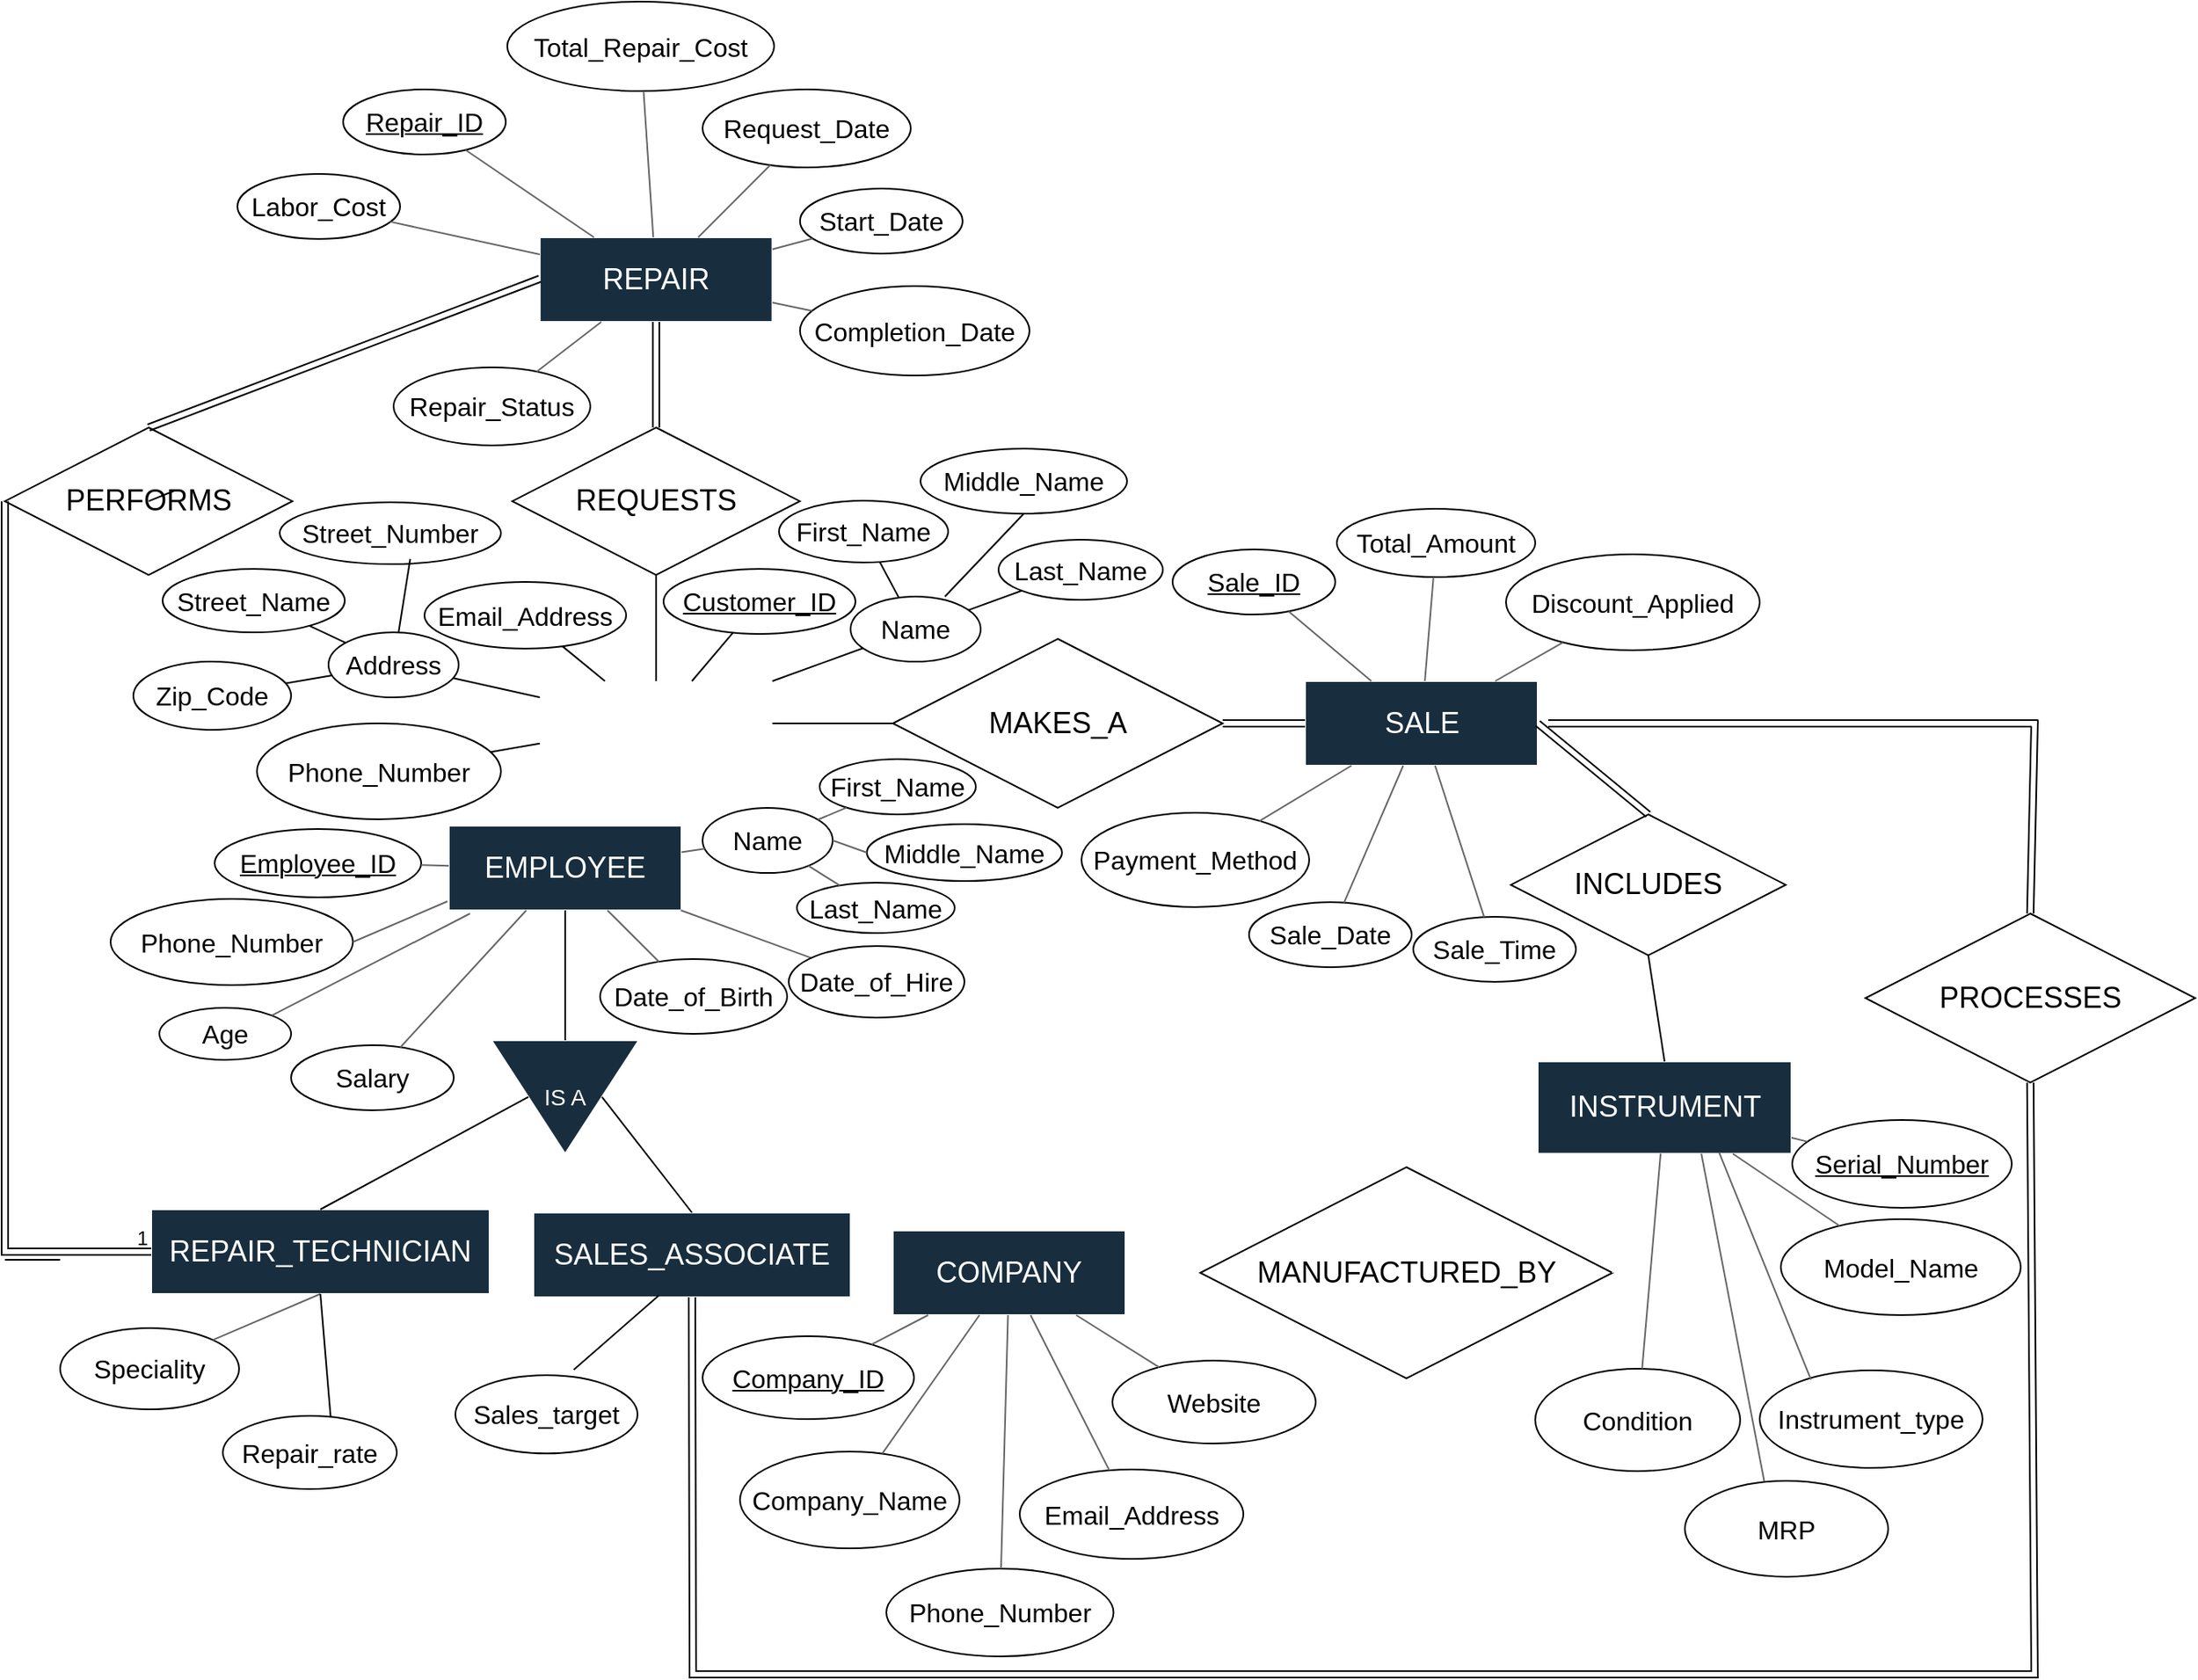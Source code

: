 <mxfile version="28.0.7">
  <diagram name="Page-1" id="PFwjI5xz76DF85EKXyYI">
    <mxGraphModel dx="2037" dy="1121" grid="0" gridSize="13" guides="0" tooltips="1" connect="1" arrows="1" fold="1" page="1" pageScale="1" pageWidth="4681" pageHeight="3300" background="light-dark(#FFFFFF, #ffffff)" math="0" shadow="0">
      <root>
        <mxCell id="0" />
        <mxCell id="1" parent="0" />
        <mxCell id="Izek-PB7fgDzVprNoVY3-16" value="&lt;h2&gt;&lt;span style=&quot;font-weight: normal;&quot;&gt;CUSTOMER&lt;/span&gt;&lt;/h2&gt;" style="whiteSpace=wrap;html=1;align=center;strokeColor=#FFFFFF;fontColor=#FFFFFF;fillColor=light-dark(#FFFFFF,#FFFFFF);gradientColor=none;" parent="1" vertex="1">
          <mxGeometry x="692.9" y="533" width="143" height="52" as="geometry" />
        </mxCell>
        <mxCell id="Izek-PB7fgDzVprNoVY3-15" value="&lt;h2&gt;&lt;span style=&quot;font-weight: normal;&quot;&gt;SALE&lt;/span&gt;&lt;/h2&gt;" style="whiteSpace=wrap;html=1;align=center;strokeColor=#FFFFFF;fontColor=#FFFFFF;fillColor=light-dark(#182E3E,#FFFFFF);" parent="1" vertex="1">
          <mxGeometry x="1163.5" y="533" width="143" height="52" as="geometry" />
        </mxCell>
        <mxCell id="Izek-PB7fgDzVprNoVY3-17" value="&lt;h2&gt;&lt;font face=&quot;Helvetica&quot; style=&quot;font-weight: normal;&quot;&gt;REPAIR&lt;/font&gt;&lt;/h2&gt;" style="whiteSpace=wrap;html=1;align=center;strokeColor=#FFFFFF;fontColor=#FFFFFF;fillColor=light-dark(#182E3E,#FFFFFF);" parent="1" vertex="1">
          <mxGeometry x="692.9" y="260" width="143" height="52" as="geometry" />
        </mxCell>
        <mxCell id="Izek-PB7fgDzVprNoVY3-22" value="&lt;h2&gt;&lt;span style=&quot;font-weight: normal;&quot;&gt;&lt;font style=&quot;color: light-dark(rgb(0, 0, 0), rgb(0, 0, 0));&quot;&gt;REQUESTS&lt;/font&gt;&lt;/span&gt;&lt;/h2&gt;" style="shape=rhombus;perimeter=rhombusPerimeter;whiteSpace=wrap;html=1;align=center;fillColor=none;strokeColor=light-dark(#000000,#000000);fontColor=light-dark(default, #1b1d1e);" parent="1" vertex="1">
          <mxGeometry x="676" y="377" width="176.8" height="90.67" as="geometry" />
        </mxCell>
        <mxCell id="Izek-PB7fgDzVprNoVY3-24" value="" style="endArrow=none;html=1;rounded=0;strokeColor=light-dark(#000000,#000000);exitX=0.5;exitY=1;exitDx=0;exitDy=0;entryX=0.5;entryY=0;entryDx=0;entryDy=0;" parent="1" source="Izek-PB7fgDzVprNoVY3-22" target="Izek-PB7fgDzVprNoVY3-16" edge="1">
          <mxGeometry relative="1" as="geometry">
            <mxPoint x="754" y="481" as="sourcePoint" />
            <mxPoint x="914" y="481" as="targetPoint" />
          </mxGeometry>
        </mxCell>
        <mxCell id="Izek-PB7fgDzVprNoVY3-25" value="1" style="resizable=0;html=1;whiteSpace=wrap;align=right;verticalAlign=bottom;strokeColor=#FFFFFF;fontFamily=Helvetica;fontSize=12;fontColor=#FFFFFF;fillColor=#182E3E;" parent="Izek-PB7fgDzVprNoVY3-24" connectable="0" vertex="1">
          <mxGeometry x="1" relative="1" as="geometry">
            <mxPoint x="-6" y="-13" as="offset" />
          </mxGeometry>
        </mxCell>
        <mxCell id="Izek-PB7fgDzVprNoVY3-31" value="" style="shape=link;html=1;rounded=0;strokeColor=light-dark(#000000,#000000);exitX=0.5;exitY=0;exitDx=0;exitDy=0;" parent="1" source="Izek-PB7fgDzVprNoVY3-22" target="Izek-PB7fgDzVprNoVY3-17" edge="1">
          <mxGeometry relative="1" as="geometry">
            <mxPoint x="620" y="351" as="sourcePoint" />
            <mxPoint x="780" y="351" as="targetPoint" />
          </mxGeometry>
        </mxCell>
        <mxCell id="Izek-PB7fgDzVprNoVY3-32" value="N" style="resizable=0;html=1;whiteSpace=wrap;align=right;verticalAlign=bottom;strokeColor=#FFFFFF;fontFamily=Helvetica;fontSize=12;fontColor=#FFFFFF;fillColor=#182E3E;" parent="Izek-PB7fgDzVprNoVY3-31" connectable="0" vertex="1">
          <mxGeometry x="1" relative="1" as="geometry">
            <mxPoint x="-6" y="26" as="offset" />
          </mxGeometry>
        </mxCell>
        <mxCell id="Izek-PB7fgDzVprNoVY3-34" value="" style="edgeLabel;html=1;align=center;verticalAlign=middle;resizable=0;points=[];strokeColor=#FFFFFF;fontFamily=Helvetica;fontSize=12;fontColor=#FFFFFF;fillColor=#182E3E;" parent="Izek-PB7fgDzVprNoVY3-31" vertex="1" connectable="0">
          <mxGeometry x="0.05" y="-6" relative="1" as="geometry">
            <mxPoint as="offset" />
          </mxGeometry>
        </mxCell>
        <mxCell id="Izek-PB7fgDzVprNoVY3-35" value="&lt;h2&gt;&lt;span style=&quot;font-weight: 400;&quot;&gt;&lt;font style=&quot;color: light-dark(rgb(0, 0, 0), rgb(0, 0, 0));&quot;&gt;MAKES_A&lt;/font&gt;&lt;/span&gt;&lt;/h2&gt;" style="shape=rhombus;perimeter=rhombusPerimeter;whiteSpace=wrap;html=1;align=center;fillColor=none;strokeColor=light-dark(#000000,#000000);fontColor=light-dark(default, #1b1d1e);" parent="1" vertex="1">
          <mxGeometry x="910" y="507" width="202.8" height="104" as="geometry" />
        </mxCell>
        <mxCell id="Izek-PB7fgDzVprNoVY3-36" value="" style="endArrow=none;html=1;rounded=0;strokeColor=light-dark(#000000, #1b1d1e);entryX=1;entryY=0.5;entryDx=0;entryDy=0;exitX=0;exitY=0.5;exitDx=0;exitDy=0;" parent="1" source="Izek-PB7fgDzVprNoVY3-35" target="Izek-PB7fgDzVprNoVY3-16" edge="1">
          <mxGeometry relative="1" as="geometry">
            <mxPoint x="689" y="598" as="sourcePoint" />
            <mxPoint x="849" y="598" as="targetPoint" />
          </mxGeometry>
        </mxCell>
        <mxCell id="Izek-PB7fgDzVprNoVY3-37" value="1" style="resizable=0;html=1;whiteSpace=wrap;align=right;verticalAlign=bottom;strokeColor=#FFFFFF;fontFamily=Helvetica;fontSize=12;fontColor=#FFFFFF;fillColor=#182E3E;" parent="Izek-PB7fgDzVprNoVY3-36" connectable="0" vertex="1">
          <mxGeometry x="1" relative="1" as="geometry">
            <mxPoint x="13" as="offset" />
          </mxGeometry>
        </mxCell>
        <mxCell id="Izek-PB7fgDzVprNoVY3-38" value="" style="shape=link;html=1;rounded=0;strokeColor=light-dark(#000000, #1b1d1e);width=4;exitX=1;exitY=0.5;exitDx=0;exitDy=0;entryX=0;entryY=0.5;entryDx=0;entryDy=0;" parent="1" source="Izek-PB7fgDzVprNoVY3-35" target="Izek-PB7fgDzVprNoVY3-15" edge="1">
          <mxGeometry relative="1" as="geometry">
            <mxPoint x="984" y="558.5" as="sourcePoint" />
            <mxPoint x="1144" y="558.5" as="targetPoint" />
          </mxGeometry>
        </mxCell>
        <mxCell id="Izek-PB7fgDzVprNoVY3-39" value="N" style="resizable=0;html=1;whiteSpace=wrap;align=right;verticalAlign=bottom;strokeColor=#FFFFFF;fontFamily=Helvetica;fontSize=12;fontColor=#FFFFFF;fillColor=#182E3E;" parent="Izek-PB7fgDzVprNoVY3-38" connectable="0" vertex="1">
          <mxGeometry x="1" relative="1" as="geometry">
            <mxPoint x="-6" as="offset" />
          </mxGeometry>
        </mxCell>
        <mxCell id="Izek-PB7fgDzVprNoVY3-60" value="" style="edgeLabel;html=1;align=center;verticalAlign=middle;resizable=0;points=[];strokeColor=#FFFFFF;fontFamily=Helvetica;fontSize=12;fontColor=#FFFFFF;fillColor=#182E3E;" parent="Izek-PB7fgDzVprNoVY3-38" vertex="1" connectable="0">
          <mxGeometry x="-0.077" y="-3" relative="1" as="geometry">
            <mxPoint as="offset" />
          </mxGeometry>
        </mxCell>
        <mxCell id="Izek-PB7fgDzVprNoVY3-41" value="&lt;h2&gt;&lt;span style=&quot;font-weight: 400;&quot;&gt;INSTRUMENT&lt;/span&gt;&lt;/h2&gt;" style="whiteSpace=wrap;html=1;align=center;strokeColor=#FFFFFF;fontColor=#FFFFFF;fillColor=light-dark(#182E3E, #ffffff);" parent="1" vertex="1">
          <mxGeometry x="1306.5" y="767" width="156" height="56.73" as="geometry" />
        </mxCell>
        <mxCell id="Izek-PB7fgDzVprNoVY3-42" value="&lt;h2&gt;&lt;span style=&quot;font-weight: 400;&quot;&gt;&lt;font style=&quot;color: light-dark(rgb(0, 0, 0), rgb(0, 0, 0));&quot;&gt;INCLUDES&lt;/font&gt;&lt;/span&gt;&lt;/h2&gt;" style="shape=rhombus;perimeter=rhombusPerimeter;whiteSpace=wrap;html=1;align=center;fillColor=none;strokeColor=light-dark(#000000,#000000);fontColor=light-dark(default, #1b1d1e);" parent="1" vertex="1">
          <mxGeometry x="1290" y="615" width="169" height="86.67" as="geometry" />
        </mxCell>
        <mxCell id="Izek-PB7fgDzVprNoVY3-50" value="" style="shape=link;html=1;rounded=0;strokeColor=light-dark(#000000,#000000);entryX=0.5;entryY=0;entryDx=0;entryDy=0;exitX=1;exitY=0.5;exitDx=0;exitDy=0;" parent="1" source="Izek-PB7fgDzVprNoVY3-15" target="Izek-PB7fgDzVprNoVY3-42" edge="1">
          <mxGeometry relative="1" as="geometry">
            <mxPoint x="1326" y="559" as="sourcePoint" />
            <mxPoint x="1397.5" y="622" as="targetPoint" />
          </mxGeometry>
        </mxCell>
        <mxCell id="Izek-PB7fgDzVprNoVY3-51" value="1" style="resizable=0;html=1;whiteSpace=wrap;align=right;verticalAlign=bottom;strokeColor=#FFFFFF;fontFamily=Helvetica;fontSize=12;fontColor=#FFFFFF;fillColor=#182E3E;" parent="Izek-PB7fgDzVprNoVY3-50" connectable="0" vertex="1">
          <mxGeometry x="1" relative="1" as="geometry">
            <mxPoint x="-61" y="-72" as="offset" />
          </mxGeometry>
        </mxCell>
        <mxCell id="Izek-PB7fgDzVprNoVY3-53" value="" style="endArrow=none;html=1;rounded=0;strokeColor=light-dark(#000000, #1b1d1e);entryX=0.5;entryY=0;entryDx=0;entryDy=0;exitX=0.5;exitY=1;exitDx=0;exitDy=0;" parent="1" source="Izek-PB7fgDzVprNoVY3-42" target="Izek-PB7fgDzVprNoVY3-41" edge="1">
          <mxGeometry relative="1" as="geometry">
            <mxPoint x="1385" y="715" as="sourcePoint" />
            <mxPoint x="1395" y="728" as="targetPoint" />
          </mxGeometry>
        </mxCell>
        <mxCell id="Izek-PB7fgDzVprNoVY3-54" value="N" style="resizable=0;html=1;whiteSpace=wrap;align=right;verticalAlign=bottom;strokeColor=#FFFFFF;fontFamily=Helvetica;fontSize=12;fontColor=#FFFFFF;fillColor=#182E3E;" parent="Izek-PB7fgDzVprNoVY3-53" connectable="0" vertex="1">
          <mxGeometry x="1" relative="1" as="geometry" />
        </mxCell>
        <mxCell id="Izek-PB7fgDzVprNoVY3-57" value="&lt;h2&gt;&lt;span style=&quot;font-weight: 400;&quot;&gt;COMPANY&lt;/span&gt;&lt;/h2&gt;" style="whiteSpace=wrap;html=1;align=center;strokeColor=#FFFFFF;fontColor=#FFFFFF;fillColor=light-dark(#182E3E,#FFFFFF);" parent="1" vertex="1">
          <mxGeometry x="910" y="871" width="143" height="52" as="geometry" />
        </mxCell>
        <mxCell id="Izek-PB7fgDzVprNoVY3-58" value="&lt;h2&gt;&lt;span style=&quot;font-weight: 400;&quot;&gt;&lt;font style=&quot;color: light-dark(rgb(0, 0, 0), rgb(0, 0, 0));&quot;&gt;MANUFACTURED_BY&lt;/font&gt;&lt;/span&gt;&lt;/h2&gt;" style="shape=rhombus;perimeter=rhombusPerimeter;whiteSpace=wrap;html=1;align=center;fillColor=none;strokeColor=light-dark(#000000,#000000);fontColor=light-dark(default, #1b1d1e);" parent="1" vertex="1">
          <mxGeometry x="1099" y="832" width="253.5" height="130" as="geometry" />
        </mxCell>
        <mxCell id="Izek-PB7fgDzVprNoVY3-61" value="" style="shape=link;html=1;rounded=0;strokeColor=light-dark(#FFFFFF, #1b1d1e);width=0;exitX=1;exitY=0.5;exitDx=0;exitDy=0;entryX=0.5;entryY=1;entryDx=0;entryDy=0;" parent="1" source="Izek-PB7fgDzVprNoVY3-58" target="Izek-PB7fgDzVprNoVY3-41" edge="1">
          <mxGeometry relative="1" as="geometry">
            <mxPoint x="1326" y="870" as="sourcePoint" />
            <mxPoint x="1404" y="870" as="targetPoint" />
          </mxGeometry>
        </mxCell>
        <mxCell id="Izek-PB7fgDzVprNoVY3-62" value="N" style="resizable=0;html=1;whiteSpace=wrap;align=right;verticalAlign=bottom;strokeColor=#FFFFFF;fontFamily=Helvetica;fontSize=12;fontColor=#FFFFFF;fillColor=#182E3E;" parent="Izek-PB7fgDzVprNoVY3-61" connectable="0" vertex="1">
          <mxGeometry x="1" relative="1" as="geometry">
            <mxPoint x="-20" y="21" as="offset" />
          </mxGeometry>
        </mxCell>
        <mxCell id="Izek-PB7fgDzVprNoVY3-63" value="" style="edgeLabel;html=1;align=center;verticalAlign=middle;resizable=0;points=[];strokeColor=#FFFFFF;fontFamily=Helvetica;fontSize=12;fontColor=#FFFFFF;fillColor=#182E3E;" parent="Izek-PB7fgDzVprNoVY3-61" vertex="1" connectable="0">
          <mxGeometry x="-0.077" y="-3" relative="1" as="geometry">
            <mxPoint as="offset" />
          </mxGeometry>
        </mxCell>
        <mxCell id="Izek-PB7fgDzVprNoVY3-66" value="" style="shape=link;html=1;rounded=0;strokeColor=light-dark(#FFFFFF, #1b1d1e);entryX=0;entryY=0.5;entryDx=0;entryDy=0;exitX=1;exitY=0.5;exitDx=0;exitDy=0;" parent="1" source="Izek-PB7fgDzVprNoVY3-57" target="Izek-PB7fgDzVprNoVY3-58" edge="1">
          <mxGeometry relative="1" as="geometry">
            <mxPoint x="958" y="865.25" as="sourcePoint" />
            <mxPoint x="1043" y="928.75" as="targetPoint" />
          </mxGeometry>
        </mxCell>
        <mxCell id="Izek-PB7fgDzVprNoVY3-67" value="1" style="resizable=0;html=1;whiteSpace=wrap;align=right;verticalAlign=bottom;strokeColor=#FFFFFF;fontFamily=Helvetica;fontSize=12;fontColor=#FFFFFF;fillColor=#182E3E;" parent="Izek-PB7fgDzVprNoVY3-66" connectable="0" vertex="1">
          <mxGeometry x="1" relative="1" as="geometry">
            <mxPoint x="-14" as="offset" />
          </mxGeometry>
        </mxCell>
        <mxCell id="Izek-PB7fgDzVprNoVY3-68" value="&lt;h2&gt;&lt;span style=&quot;font-weight: 400;&quot;&gt;EMPLOYEE&lt;/span&gt;&lt;/h2&gt;" style="whiteSpace=wrap;html=1;align=center;strokeColor=#FFFFFF;fontColor=#FFFFFF;fillColor=light-dark(#182E3E,#FFFFFF);" parent="1" vertex="1">
          <mxGeometry x="637" y="622" width="143" height="52" as="geometry" />
        </mxCell>
        <mxCell id="Izek-PB7fgDzVprNoVY3-76" value="" style="shape=link;html=1;rounded=0;strokeColor=light-dark(#000000, #1b1d1e);exitX=0.5;exitY=0;exitDx=0;exitDy=0;" parent="1" source="Izek-PB7fgDzVprNoVY3-70" edge="1">
          <mxGeometry relative="1" as="geometry">
            <mxPoint x="532.9" y="285.5" as="sourcePoint" />
            <mxPoint x="692.9" y="285.5" as="targetPoint" />
          </mxGeometry>
        </mxCell>
        <mxCell id="Izek-PB7fgDzVprNoVY3-77" value="N" style="resizable=0;html=1;whiteSpace=wrap;align=right;verticalAlign=bottom;strokeColor=#FFFFFF;fontFamily=Helvetica;fontSize=12;fontColor=#FFFFFF;fillColor=#182E3E;" parent="Izek-PB7fgDzVprNoVY3-76" connectable="0" vertex="1">
          <mxGeometry x="1" relative="1" as="geometry">
            <mxPoint x="-4" y="1" as="offset" />
          </mxGeometry>
        </mxCell>
        <mxCell id="Izek-PB7fgDzVprNoVY3-78" value="&lt;h3&gt;&lt;span style=&quot;font-weight: normal;&quot;&gt;IS A&lt;/span&gt;&lt;/h3&gt;" style="triangle;whiteSpace=wrap;html=1;strokeColor=#FFFFFF;align=center;verticalAlign=middle;fontFamily=Helvetica;fontSize=12;fontColor=#FFFFFF;fillColor=light-dark(#182E3E,#FFFFFF);direction=south;" parent="1" vertex="1">
          <mxGeometry x="663.23" y="754" width="90.54" height="69.73" as="geometry" />
        </mxCell>
        <mxCell id="Izek-PB7fgDzVprNoVY3-79" value="&lt;h2&gt;&lt;span style=&quot;font-weight: 400;&quot;&gt;REPAIR_TECHNICIAN&lt;/span&gt;&lt;/h2&gt;" style="whiteSpace=wrap;html=1;align=center;strokeColor=#FFFFFF;fontColor=#FFFFFF;fillColor=light-dark(#182E3E,#FFFFFF);" parent="1" vertex="1">
          <mxGeometry x="454" y="858" width="208" height="52" as="geometry" />
        </mxCell>
        <mxCell id="Izek-PB7fgDzVprNoVY3-80" value="&lt;h2&gt;&lt;span style=&quot;font-weight: 400;&quot;&gt;SALES_ASSOCIATE&lt;/span&gt;&lt;/h2&gt;" style="whiteSpace=wrap;html=1;align=center;strokeColor=#FFFFFF;fontColor=#FFFFFF;fillColor=light-dark(#182E3E,#FFFFFF);" parent="1" vertex="1">
          <mxGeometry x="689" y="860" width="195" height="52" as="geometry" />
        </mxCell>
        <mxCell id="Izek-PB7fgDzVprNoVY3-83" value="" style="endArrow=none;html=1;rounded=0;strokeColor=light-dark(#000000,#000000);entryX=0.5;entryY=1;entryDx=0;entryDy=0;exitX=0;exitY=0.5;exitDx=0;exitDy=0;" parent="1" source="Izek-PB7fgDzVprNoVY3-78" target="Izek-PB7fgDzVprNoVY3-68" edge="1">
          <mxGeometry relative="1" as="geometry">
            <mxPoint x="689" y="598" as="sourcePoint" />
            <mxPoint x="849" y="598" as="targetPoint" />
          </mxGeometry>
        </mxCell>
        <mxCell id="Izek-PB7fgDzVprNoVY3-84" value="" style="endArrow=none;html=1;rounded=0;strokeColor=light-dark(#000000, #1b1d1e);entryX=0.5;entryY=1;entryDx=0;entryDy=0;exitX=0.5;exitY=0;exitDx=0;exitDy=0;" parent="1" source="Izek-PB7fgDzVprNoVY3-79" target="Izek-PB7fgDzVprNoVY3-78" edge="1">
          <mxGeometry relative="1" as="geometry">
            <mxPoint x="689" y="598" as="sourcePoint" />
            <mxPoint x="849" y="598" as="targetPoint" />
          </mxGeometry>
        </mxCell>
        <mxCell id="Izek-PB7fgDzVprNoVY3-85" value="" style="endArrow=none;html=1;rounded=0;strokeColor=light-dark(#000000, #1b1d1e);entryX=0.5;entryY=0;entryDx=0;entryDy=0;exitX=0.5;exitY=0;exitDx=0;exitDy=0;" parent="1" source="Izek-PB7fgDzVprNoVY3-80" target="Izek-PB7fgDzVprNoVY3-78" edge="1">
          <mxGeometry relative="1" as="geometry">
            <mxPoint x="689" y="598" as="sourcePoint" />
            <mxPoint x="849" y="598" as="targetPoint" />
          </mxGeometry>
        </mxCell>
        <mxCell id="G7WZexkPzq9MRGBm2pqB-81" value="" style="endArrow=none;html=1;rounded=0;" parent="1" source="Izek-PB7fgDzVprNoVY3-70" edge="1">
          <mxGeometry relative="1" as="geometry">
            <mxPoint x="650" y="572" as="sourcePoint" />
            <mxPoint x="468" y="416" as="targetPoint" />
          </mxGeometry>
        </mxCell>
        <mxCell id="Izek-PB7fgDzVprNoVY3-70" value="&lt;h2&gt;&lt;span style=&quot;font-weight: 400;&quot;&gt;&lt;font style=&quot;color: light-dark(rgb(0, 0, 0), rgb(0, 0, 0));&quot;&gt;PERFORMS&lt;/font&gt;&lt;/span&gt;&lt;/h2&gt;" style="shape=rhombus;perimeter=rhombusPerimeter;whiteSpace=wrap;html=1;align=center;fillColor=none;strokeColor=light-dark(#000000,#000000);fontColor=light-dark(default, #1b1d1e);" parent="1" vertex="1">
          <mxGeometry x="364" y="377" width="176.8" height="90.67" as="geometry" />
        </mxCell>
        <mxCell id="G7WZexkPzq9MRGBm2pqB-93" value="" style="line;strokeWidth=1;rotatable=0;dashed=0;labelPosition=right;align=left;verticalAlign=middle;spacingTop=0;spacingLeft=6;points=[];portConstraint=eastwest;" parent="1" vertex="1">
          <mxGeometry x="364" y="884" width="34" height="10" as="geometry" />
        </mxCell>
        <mxCell id="G7WZexkPzq9MRGBm2pqB-98" value="" style="endArrow=none;html=1;rounded=0;exitX=0;exitY=0.5;exitDx=0;exitDy=0;strokeColor=light-dark(#000000,#000000);entryX=0;entryY=0.5;entryDx=0;entryDy=0;shape=link;" parent="1" source="Izek-PB7fgDzVprNoVY3-70" target="Izek-PB7fgDzVprNoVY3-79" edge="1">
          <mxGeometry relative="1" as="geometry">
            <mxPoint x="650" y="624" as="sourcePoint" />
            <mxPoint x="810" y="624" as="targetPoint" />
            <Array as="points">
              <mxPoint x="364" y="884" />
            </Array>
          </mxGeometry>
        </mxCell>
        <mxCell id="G7WZexkPzq9MRGBm2pqB-99" value="1" style="resizable=0;html=1;whiteSpace=wrap;align=right;verticalAlign=bottom;" parent="G7WZexkPzq9MRGBm2pqB-98" connectable="0" vertex="1">
          <mxGeometry x="1" relative="1" as="geometry" />
        </mxCell>
        <mxCell id="G7WZexkPzq9MRGBm2pqB-104" value="1" style="resizable=0;html=1;whiteSpace=wrap;align=right;verticalAlign=bottom;strokeColor=#FFFFFF;fontFamily=Helvetica;fontSize=12;fontColor=#FFFFFF;fillColor=#182E3E;" parent="1" connectable="0" vertex="1">
          <mxGeometry x="442" y="871" as="geometry" />
        </mxCell>
        <mxCell id="G7WZexkPzq9MRGBm2pqB-105" value="&lt;h2&gt;&lt;span style=&quot;font-weight: 400;&quot;&gt;&lt;font style=&quot;color: light-dark(rgb(0, 0, 0), rgb(0, 0, 0));&quot;&gt;PROCESSES&lt;/font&gt;&lt;/span&gt;&lt;/h2&gt;" style="shape=rhombus;perimeter=rhombusPerimeter;whiteSpace=wrap;html=1;align=center;fillColor=none;strokeColor=light-dark(#000000,#000000);fontColor=light-dark(default, #1b1d1e);" parent="1" vertex="1">
          <mxGeometry x="1508" y="676" width="202.8" height="104" as="geometry" />
        </mxCell>
        <mxCell id="G7WZexkPzq9MRGBm2pqB-106" value="" style="endArrow=none;html=1;rounded=0;strokeColor=light-dark(#000000, #1b1d1e);entryX=0.5;entryY=1;entryDx=0;entryDy=0;exitX=0.5;exitY=1;exitDx=0;exitDy=0;shape=link;" parent="1" source="G7WZexkPzq9MRGBm2pqB-105" target="Izek-PB7fgDzVprNoVY3-80" edge="1">
          <mxGeometry relative="1" as="geometry">
            <mxPoint x="893" y="1001" as="sourcePoint" />
            <mxPoint x="819" y="1001" as="targetPoint" />
            <Array as="points">
              <mxPoint x="1612" y="1144" />
              <mxPoint x="787" y="1144" />
            </Array>
          </mxGeometry>
        </mxCell>
        <mxCell id="G7WZexkPzq9MRGBm2pqB-107" value="1" style="resizable=0;html=1;whiteSpace=wrap;align=right;verticalAlign=bottom;strokeColor=#FFFFFF;fontFamily=Helvetica;fontSize=12;fontColor=#FFFFFF;fillColor=#182E3E;" parent="G7WZexkPzq9MRGBm2pqB-106" connectable="0" vertex="1">
          <mxGeometry x="1" relative="1" as="geometry">
            <mxPoint x="20" y="26" as="offset" />
          </mxGeometry>
        </mxCell>
        <mxCell id="G7WZexkPzq9MRGBm2pqB-108" value="" style="endArrow=none;html=1;rounded=0;exitX=0.5;exitY=0;exitDx=0;exitDy=0;strokeColor=light-dark(#000000,#000000);shape=link;" parent="1" source="G7WZexkPzq9MRGBm2pqB-105" edge="1">
          <mxGeometry relative="1" as="geometry">
            <mxPoint x="650" y="741" as="sourcePoint" />
            <mxPoint x="1313" y="559" as="targetPoint" />
            <Array as="points">
              <mxPoint x="1612" y="559" />
            </Array>
          </mxGeometry>
        </mxCell>
        <mxCell id="G7WZexkPzq9MRGBm2pqB-110" value="N" style="resizable=0;html=1;whiteSpace=wrap;align=right;verticalAlign=bottom;strokeColor=#FFFFFF;fontFamily=Helvetica;fontSize=12;fontColor=#FFFFFF;fillColor=#182E3E;" parent="1" connectable="0" vertex="1">
          <mxGeometry x="851" y="424" as="geometry">
            <mxPoint x="503" y="132" as="offset" />
          </mxGeometry>
        </mxCell>
        <mxCell id="GEMINI-ATTR-INST-1" value="&lt;u&gt;&lt;font style=&quot;font-size: 16px;&quot;&gt;Serial_Number&lt;/font&gt;&lt;/u&gt;" style="ellipse;whiteSpace=wrap;html=1;align=center;fillColor=none;strokeColor=light-dark(#000000, #1b1d1e);fontColor=light-dark(#000000,#000000);strokeWidth=1;" parent="1" vertex="1">
          <mxGeometry x="1463" y="803" width="135" height="54" as="geometry" />
        </mxCell>
        <mxCell id="GEMINI-EDGE-INST-1" value="" style="endArrow=none;html=1;rounded=0;strokeColor=light-dark(#666666, #1b1d1e);" parent="1" source="GEMINI-ATTR-INST-1" target="Izek-PB7fgDzVprNoVY3-41" edge="1">
          <mxGeometry relative="1" as="geometry">
            <mxPoint x="1256.5" y="727" as="sourcePoint" />
            <mxPoint x="1356.5" y="727" as="targetPoint" />
          </mxGeometry>
        </mxCell>
        <mxCell id="GEMINI-ATTR-INST-3" value="&lt;font style=&quot;font-size: 16px;&quot;&gt;Model_Name&lt;/font&gt;" style="ellipse;whiteSpace=wrap;html=1;align=center;fillColor=none;strokeColor=light-dark(#000000, #1b1d1e);fontColor=light-dark(#000000,#000000);strokeWidth=1;" parent="1" vertex="1">
          <mxGeometry x="1456" y="864" width="147.5" height="59" as="geometry" />
        </mxCell>
        <mxCell id="GEMINI-EDGE-INST-3" value="" style="endArrow=none;html=1;rounded=0;strokeColor=light-dark(#666666, #1b1d1e);" parent="1" source="GEMINI-ATTR-INST-3" target="Izek-PB7fgDzVprNoVY3-41" edge="1">
          <mxGeometry relative="1" as="geometry">
            <mxPoint x="1556.5" y="787" as="sourcePoint" />
            <mxPoint x="1456.5" y="787" as="targetPoint" />
          </mxGeometry>
        </mxCell>
        <mxCell id="GEMINI-ATTR-INST-5" value="&lt;font style=&quot;font-size: 16px;&quot;&gt;MRP&lt;/font&gt;" style="ellipse;whiteSpace=wrap;html=1;align=center;fillColor=none;strokeColor=light-dark(#000000, #1b1d1e);fontColor=light-dark(#000000,#000000);strokeWidth=1;" parent="1" vertex="1">
          <mxGeometry x="1397" y="1025" width="125" height="59" as="geometry" />
        </mxCell>
        <mxCell id="GEMINI-EDGE-INST-5" value="" style="endArrow=none;html=1;rounded=0;strokeColor=light-dark(#666666, #1b1d1e);exitX=0.39;exitY=0;exitDx=0;exitDy=0;exitPerimeter=0;" parent="1" source="GEMINI-ATTR-INST-5" edge="1">
          <mxGeometry relative="1" as="geometry">
            <mxPoint x="1477" y="913" as="sourcePoint" />
            <mxPoint x="1407.12" y="823.73" as="targetPoint" />
          </mxGeometry>
        </mxCell>
        <mxCell id="GEMINI-ATTR-INST-7" value="&lt;font style=&quot;font-size: 16px;&quot;&gt;Condition&lt;/font&gt;" style="ellipse;whiteSpace=wrap;html=1;align=center;fillColor=none;strokeColor=light-dark(#000000, #1b1d1e);fontColor=light-dark(#000000,#000000);strokeWidth=1;" parent="1" vertex="1">
          <mxGeometry x="1305" y="956" width="126" height="63" as="geometry" />
        </mxCell>
        <mxCell id="GEMINI-EDGE-INST-7" value="" style="endArrow=none;html=1;rounded=0;strokeColor=light-dark(#666666, #1b1d1e);" parent="1" source="GEMINI-ATTR-INST-7" target="Izek-PB7fgDzVprNoVY3-41" edge="1">
          <mxGeometry relative="1" as="geometry">
            <mxPoint x="1166.5" y="847" as="sourcePoint" />
            <mxPoint x="1266.5" y="847" as="targetPoint" />
          </mxGeometry>
        </mxCell>
        <mxCell id="GEMINI-ATTR-CUST-1" value="&lt;u&gt;&lt;font style=&quot;font-size: 16px;&quot;&gt;Customer_ID&lt;/font&gt;&lt;/u&gt;" style="ellipse;whiteSpace=wrap;html=1;align=center;fillColor=none;strokeColor=light-dark(#000000, #1b1d1e);fontColor=light-dark(#000000,#000000);strokeWidth=1;" parent="1" vertex="1">
          <mxGeometry x="769" y="464" width="118" height="40" as="geometry" />
        </mxCell>
        <mxCell id="GEMINI-EDGE-CUST-1" value="" style="endArrow=none;html=1;rounded=0;strokeColor=light-dark(#000000,#000000);" parent="1" source="GEMINI-ATTR-CUST-1" target="Izek-PB7fgDzVprNoVY3-16" edge="1">
          <mxGeometry relative="1" as="geometry">
            <mxPoint x="572.9" y="503" as="sourcePoint" />
            <mxPoint x="672.9" y="503" as="targetPoint" />
          </mxGeometry>
        </mxCell>
        <mxCell id="GEMINI-ATTR-CUST-2" value="&lt;font style=&quot;font-size: 16px;&quot;&gt;Phone_Number&lt;/font&gt;" style="ellipse;whiteSpace=wrap;html=1;align=center;fillColor=none;strokeColor=light-dark(#000000, #1b1d1e);fontColor=light-dark(#000000,#000000);strokeWidth=1;" parent="1" vertex="1">
          <mxGeometry x="519" y="559" width="150" height="59" as="geometry" />
        </mxCell>
        <mxCell id="GEMINI-EDGE-CUST-2" value="" style="endArrow=none;html=1;rounded=0;strokeColor=light-dark(#000000,#000000);" parent="1" source="GEMINI-ATTR-CUST-2" target="Izek-PB7fgDzVprNoVY3-16" edge="1">
          <mxGeometry relative="1" as="geometry">
            <mxPoint x="517.9" y="558" as="sourcePoint" />
            <mxPoint x="617.9" y="558" as="targetPoint" />
          </mxGeometry>
        </mxCell>
        <mxCell id="GEMINI-ATTR-CUST-3" value="&lt;font style=&quot;font-size: 16px;&quot;&gt;Email_Address&lt;/font&gt;" style="ellipse;whiteSpace=wrap;html=1;align=center;fillColor=none;strokeColor=light-dark(#000000, #1b1d1e);fontColor=light-dark(#000000,#000000);strokeWidth=1;" parent="1" vertex="1">
          <mxGeometry x="622" y="472" width="124" height="41" as="geometry" />
        </mxCell>
        <mxCell id="GEMINI-EDGE-CUST-3" value="" style="endArrow=none;html=1;rounded=0;strokeColor=light-dark(#000000,#000000);" parent="1" source="GEMINI-ATTR-CUST-3" target="Izek-PB7fgDzVprNoVY3-16" edge="1">
          <mxGeometry relative="1" as="geometry">
            <mxPoint x="572.9" y="653" as="sourcePoint" />
            <mxPoint x="672.9" y="653" as="targetPoint" />
          </mxGeometry>
        </mxCell>
        <mxCell id="GEMINI-ATTR-CUST-5" value="&lt;font style=&quot;font-size: 16px;&quot;&gt;Name&lt;/font&gt;" style="ellipse;whiteSpace=wrap;html=1;align=center;fillColor=none;strokeColor=light-dark(#000000, #1b1d1e);fontColor=light-dark(#000000,#000000);strokeWidth=1;" parent="1" vertex="1">
          <mxGeometry x="884" y="481" width="80" height="40" as="geometry" />
        </mxCell>
        <mxCell id="GEMINI-EDGE-CUST-5" value="" style="endArrow=none;html=1;rounded=0;strokeColor=light-dark(#000000,#000000);" parent="1" source="GEMINI-ATTR-CUST-5" target="Izek-PB7fgDzVprNoVY3-16" edge="1">
          <mxGeometry relative="1" as="geometry">
            <mxPoint x="912.9" y="588" as="sourcePoint" />
            <mxPoint x="812.9" y="588" as="targetPoint" />
          </mxGeometry>
        </mxCell>
        <mxCell id="GEMINI-ATTR-CUST-5A" value="&lt;font style=&quot;font-size: 16px;&quot;&gt;First_Name&lt;/font&gt;" style="ellipse;whiteSpace=wrap;html=1;align=center;fillColor=none;strokeColor=light-dark(#000000, #1b1d1e);fontColor=light-dark(#000000,#000000);strokeWidth=1;" parent="1" vertex="1">
          <mxGeometry x="840" y="422" width="104" height="38" as="geometry" />
        </mxCell>
        <mxCell id="GEMINI-EDGE-CUST-5A" value="" style="endArrow=none;html=1;rounded=0;strokeColor=light-dark(#000000,#000000);" parent="1" source="GEMINI-ATTR-CUST-5A" target="GEMINI-ATTR-CUST-5" edge="1">
          <mxGeometry relative="1" as="geometry">
            <mxPoint x="1027.9" y="538" as="sourcePoint" />
            <mxPoint x="927.9" y="538" as="targetPoint" />
          </mxGeometry>
        </mxCell>
        <mxCell id="GEMINI-ATTR-CUST-5C" value="&lt;font style=&quot;font-size: 16px;&quot;&gt;Last_Name&lt;/font&gt;" style="ellipse;whiteSpace=wrap;html=1;align=center;fillColor=none;strokeColor=light-dark(#000000, #1b1d1e);fontColor=light-dark(#000000,#000000);strokeWidth=1;" parent="1" vertex="1">
          <mxGeometry x="975" y="446" width="101" height="37" as="geometry" />
        </mxCell>
        <mxCell id="GEMINI-EDGE-CUST-5C" value="" style="endArrow=none;html=1;rounded=0;strokeColor=light-dark(#000000,#000000);" parent="1" source="GEMINI-ATTR-CUST-5C" target="GEMINI-ATTR-CUST-5" edge="1">
          <mxGeometry relative="1" as="geometry">
            <mxPoint x="1027.9" y="638" as="sourcePoint" />
            <mxPoint x="927.9" y="638" as="targetPoint" />
          </mxGeometry>
        </mxCell>
        <mxCell id="GEMINI-ATTR-CUST-6" value="&lt;font style=&quot;font-size: 16px;&quot;&gt;Address&lt;/font&gt;" style="ellipse;whiteSpace=wrap;html=1;align=center;fillColor=none;strokeColor=light-dark(#000000, #1b1d1e);fontColor=light-dark(#000000,#000000);strokeWidth=1;" parent="1" vertex="1">
          <mxGeometry x="563" y="503" width="80" height="40" as="geometry" />
        </mxCell>
        <mxCell id="GEMINI-EDGE-CUST-6" value="" style="endArrow=none;html=1;rounded=0;strokeColor=light-dark(#000000,#000000);" parent="1" source="GEMINI-ATTR-CUST-6" target="Izek-PB7fgDzVprNoVY3-16" edge="1">
          <mxGeometry relative="1" as="geometry">
            <mxPoint x="762.9" y="665" as="sourcePoint" />
            <mxPoint x="762.9" y="565" as="targetPoint" />
          </mxGeometry>
        </mxCell>
        <mxCell id="GEMINI-ATTR-CUST-6A" value="&lt;font style=&quot;font-size: 16px;&quot;&gt;Street_Number&lt;/font&gt;" style="ellipse;whiteSpace=wrap;html=1;align=center;fillColor=none;strokeColor=light-dark(#000000, #1b1d1e);fontColor=light-dark(#000000,#000000);strokeWidth=1;" parent="1" vertex="1">
          <mxGeometry x="533" y="423" width="136" height="38" as="geometry" />
        </mxCell>
        <mxCell id="GEMINI-ATTR-CUST-6B" value="&lt;font style=&quot;font-size: 16px;&quot;&gt;Street_Name&lt;/font&gt;" style="ellipse;whiteSpace=wrap;html=1;align=center;fillColor=none;strokeColor=light-dark(#000000, #1b1d1e);fontColor=light-dark(#000000,#000000);strokeWidth=1;" parent="1" vertex="1">
          <mxGeometry x="461" y="464" width="112" height="39" as="geometry" />
        </mxCell>
        <mxCell id="GEMINI-EDGE-CUST-6B" value="" style="endArrow=none;html=1;rounded=0;strokeColor=light-dark(#000000,#000000);" parent="1" source="GEMINI-ATTR-CUST-6B" target="GEMINI-ATTR-CUST-6" edge="1">
          <mxGeometry relative="1" as="geometry">
            <mxPoint x="687.9" y="725" as="sourcePoint" />
            <mxPoint x="787.9" y="725" as="targetPoint" />
          </mxGeometry>
        </mxCell>
        <mxCell id="GEMINI-EDGE-CUST-6C" value="" style="endArrow=none;html=1;rounded=0;strokeColor=light-dark(#000000,#000000);exitX=0.59;exitY=0.918;exitDx=0;exitDy=0;exitPerimeter=0;" parent="1" source="GEMINI-ATTR-CUST-6A" target="GEMINI-ATTR-CUST-6" edge="1">
          <mxGeometry relative="1" as="geometry">
            <mxPoint x="621.478" y="471.926" as="sourcePoint" />
            <mxPoint x="887.9" y="725" as="targetPoint" />
          </mxGeometry>
        </mxCell>
        <mxCell id="GEMINI-ATTR-CUST-6E" value="&lt;font style=&quot;font-size: 16px;&quot;&gt;Zip_Code&lt;/font&gt;" style="ellipse;whiteSpace=wrap;html=1;align=center;fillColor=none;strokeColor=light-dark(#000000, #1b1d1e);fontColor=light-dark(#000000,#000000);strokeWidth=1;" parent="1" vertex="1">
          <mxGeometry x="443" y="521" width="97" height="42" as="geometry" />
        </mxCell>
        <mxCell id="GEMINI-EDGE-CUST-6E" value="" style="endArrow=none;html=1;rounded=0;strokeColor=light-dark(#000000,#000000);" parent="1" source="GEMINI-ATTR-CUST-6E" target="GEMINI-ATTR-CUST-6" edge="1">
          <mxGeometry relative="1" as="geometry">
            <mxPoint x="687.9" y="775" as="sourcePoint" />
            <mxPoint x="787.9" y="775" as="targetPoint" />
          </mxGeometry>
        </mxCell>
        <mxCell id="GEMINI-ATTR-EMP-1" value="&lt;u&gt;&lt;font style=&quot;font-size: 16px;&quot;&gt;Employee_ID&lt;/font&gt;&lt;/u&gt;" style="ellipse;whiteSpace=wrap;html=1;align=center;fillColor=none;strokeColor=light-dark(#000000, #1b1d1e);fontColor=light-dark(#000000,#000000);strokeWidth=1;" parent="1" vertex="1">
          <mxGeometry x="493" y="624" width="127" height="42" as="geometry" />
        </mxCell>
        <mxCell id="GEMINI-EDGE-EMP-1" value="" style="endArrow=none;html=1;rounded=0;strokeColor=light-dark(#666666, #1b1d1e);" parent="1" source="GEMINI-ATTR-EMP-1" target="Izek-PB7fgDzVprNoVY3-68" edge="1">
          <mxGeometry relative="1" as="geometry">
            <mxPoint x="557" y="592" as="sourcePoint" />
            <mxPoint x="657" y="592" as="targetPoint" />
          </mxGeometry>
        </mxCell>
        <mxCell id="GEMINI-EDGE-EMP-2" value="" style="endArrow=none;html=1;rounded=0;strokeColor=light-dark(#666666, #1b1d1e);" parent="1" source="GEMINI-ATTR-EMP-2" target="Izek-PB7fgDzVprNoVY3-68" edge="1">
          <mxGeometry relative="1" as="geometry">
            <mxPoint x="847" y="592" as="sourcePoint" />
            <mxPoint x="747" y="592" as="targetPoint" />
          </mxGeometry>
        </mxCell>
        <mxCell id="GEMINI-ATTR-EMP-4" value="&lt;font style=&quot;font-size: 16px;&quot;&gt;Salary&lt;/font&gt;" style="ellipse;whiteSpace=wrap;html=1;align=center;fillColor=none;strokeColor=light-dark(#000000, #1b1d1e);fontColor=light-dark(#000000,#000000);strokeWidth=1;" parent="1" vertex="1">
          <mxGeometry x="540" y="757" width="100" height="40" as="geometry" />
        </mxCell>
        <mxCell id="GEMINI-EDGE-EMP-4" value="" style="endArrow=none;html=1;rounded=0;strokeColor=light-dark(#666666, #1b1d1e);" parent="1" source="GEMINI-ATTR-EMP-4" target="Izek-PB7fgDzVprNoVY3-68" edge="1">
          <mxGeometry relative="1" as="geometry">
            <mxPoint x="847" y="732" as="sourcePoint" />
            <mxPoint x="747" y="732" as="targetPoint" />
          </mxGeometry>
        </mxCell>
        <mxCell id="GEMINI-ATTR-EMP-6" value="Email_Address" style="ellipse;whiteSpace=wrap;html=1;align=center;fontColor=#000000;fillColor=#dae8fc;strokeColor=#6c8ebf;" parent="1" vertex="1">
          <maGeometry x="507" y="692" width="100" height="40" as="geometry" />
        </mxCell>
        <mxCell id="GEMINI-EDGE-EMP-6" value="" style="endArrow=none;html=1;rounded=0;strokeColor=#666666;" parent="1" source="GEMINI-ATTR-EMP-6" target="Izek-PB7fgDzVprNoVY3-68" edge="1">
          <mxGeometry relative="1" as="geometry">
            <mxPoint x="557" y="732" as="sourcePoint" />
            <mxPoint x="657" y="732" as="targetPoint" />
          </mxGeometry>
        </mxCell>
        <mxCell id="GEMINI-ATTR-EMP-7" value="&lt;font style=&quot;font-size: 16px;&quot;&gt;Date_of_Birth&lt;/font&gt;" style="ellipse;whiteSpace=wrap;html=1;align=center;fillColor=none;strokeColor=light-dark(#000000, #1b1d1e);fontColor=light-dark(#000000,#000000);strokeWidth=1;" parent="1" vertex="1">
          <mxGeometry x="730" y="704" width="115" height="46" as="geometry" />
        </mxCell>
        <mxCell id="GEMINI-EDGE-EMP-7" value="" style="endArrow=none;html=1;rounded=0;strokeColor=light-dark(#666666, #1b1d1e);" parent="1" source="GEMINI-ATTR-EMP-7" target="Izek-PB7fgDzVprNoVY3-68" edge="1">
          <mxGeometry relative="1" as="geometry">
            <mxPoint x="517" y="662" as="sourcePoint" />
            <mxPoint x="617" y="662" as="targetPoint" />
          </mxGeometry>
        </mxCell>
        <mxCell id="GEMINI-ATTR-EMP-9" value="&lt;font style=&quot;font-size: 16px;&quot;&gt;Name&lt;/font&gt;" style="ellipse;whiteSpace=wrap;html=1;align=center;fillColor=none;strokeColor=light-dark(#000000, #1b1d1e);fontColor=light-dark(#000000,#000000);strokeWidth=1;" parent="1" vertex="1">
          <mxGeometry x="793" y="611" width="80" height="40" as="geometry" />
        </mxCell>
        <mxCell id="GEMINI-EDGE-EMP-9" value="" style="endArrow=none;html=1;rounded=0;strokeColor=light-dark(#666666, #1b1d1e);" parent="1" source="GEMINI-ATTR-EMP-9" target="Izek-PB7fgDzVprNoVY3-68" edge="1">
          <mxGeometry relative="1" as="geometry">
            <mxPoint x="627" y="512" as="sourcePoint" />
            <mxPoint x="627" y="612" as="targetPoint" />
          </mxGeometry>
        </mxCell>
        <mxCell id="GEMINI-ATTR-EMP-9A" value="&lt;font style=&quot;font-size: 16px;&quot;&gt;First_Name&lt;/font&gt;" style="ellipse;whiteSpace=wrap;html=1;align=center;fillColor=none;strokeColor=light-dark(#000000, #1b1d1e);fontColor=light-dark(#000000,#000000);strokeWidth=1;" parent="1" vertex="1">
          <mxGeometry x="865" y="581" width="96" height="34" as="geometry" />
        </mxCell>
        <mxCell id="GEMINI-EDGE-EMP-9A" value="" style="endArrow=none;html=1;rounded=0;strokeColor=light-dark(#666666, #1b1d1e);" parent="1" source="GEMINI-ATTR-EMP-9A" target="GEMINI-ATTR-EMP-9" edge="1">
          <mxGeometry relative="1" as="geometry">
            <mxPoint x="542" y="452" as="sourcePoint" />
            <mxPoint x="642" y="452" as="targetPoint" />
          </mxGeometry>
        </mxCell>
        <mxCell id="GEMINI-ATTR-EMP-9B" value="&lt;font style=&quot;font-size: 16px;&quot;&gt;Last_Name&lt;/font&gt;" style="ellipse;whiteSpace=wrap;html=1;align=center;fillColor=none;strokeColor=light-dark(#000000, #1b1d1e);fontColor=light-dark(#000000,#000000);strokeWidth=1;" parent="1" vertex="1">
          <mxGeometry x="851" y="657" width="97" height="31" as="geometry" />
        </mxCell>
        <mxCell id="GEMINI-EDGE-EMP-9B" value="" style="endArrow=none;html=1;rounded=0;strokeColor=light-dark(#666666, #1b1d1e);" parent="1" source="GEMINI-ATTR-EMP-9B" target="GEMINI-ATTR-EMP-9" edge="1">
          <mxGeometry relative="1" as="geometry">
            <mxPoint x="662" y="452" as="sourcePoint" />
            <mxPoint x="762" y="452" as="targetPoint" />
          </mxGeometry>
        </mxCell>
        <mxCell id="GEMINI-ATTR-REP-1" value="&lt;u&gt;&lt;font style=&quot;font-size: 16px;&quot;&gt;Repair_ID&lt;/font&gt;&lt;/u&gt;" style="ellipse;whiteSpace=wrap;html=1;align=center;fillColor=none;strokeColor=light-dark(#000000, #1b1d1e);fontColor=light-dark(#000000,#000000);strokeWidth=1;" parent="1" vertex="1">
          <mxGeometry x="572" y="169" width="100" height="40" as="geometry" />
        </mxCell>
        <mxCell id="GEMINI-EDGE-REP-1" value="" style="endArrow=none;html=1;rounded=0;strokeColor=light-dark(#666666,#000000);" parent="1" source="GEMINI-ATTR-REP-1" target="Izek-PB7fgDzVprNoVY3-17" edge="1">
          <mxGeometry relative="1" as="geometry">
            <mxPoint x="592.9" y="220" as="sourcePoint" />
            <mxPoint x="692.9" y="220" as="targetPoint" />
          </mxGeometry>
        </mxCell>
        <mxCell id="GEMINI-ATTR-REP-2" value="&lt;font style=&quot;font-size: 16px;&quot;&gt;Request_Date&lt;/font&gt;" style="ellipse;whiteSpace=wrap;html=1;align=center;fillColor=none;strokeColor=light-dark(#000000, #1b1d1e);fontColor=light-dark(#000000,#000000);strokeWidth=1;" parent="1" vertex="1">
          <mxGeometry x="793" y="169" width="128" height="48" as="geometry" />
        </mxCell>
        <mxCell id="GEMINI-EDGE-REP-2" value="" style="endArrow=none;html=1;rounded=0;strokeColor=light-dark(#666666, #1b1d1e);" parent="1" source="GEMINI-ATTR-REP-2" target="Izek-PB7fgDzVprNoVY3-17" edge="1">
          <mxGeometry relative="1" as="geometry">
            <mxPoint x="832.9" y="220" as="sourcePoint" />
            <mxPoint x="732.9" y="220" as="targetPoint" />
          </mxGeometry>
        </mxCell>
        <mxCell id="GEMINI-ATTR-REP-3" value="&lt;font style=&quot;font-size: 16px;&quot;&gt;Start_Date&lt;/font&gt;" style="ellipse;whiteSpace=wrap;html=1;align=center;fillColor=none;strokeColor=light-dark(#000000, #1b1d1e);fontColor=light-dark(#000000,#000000);strokeWidth=1;" parent="1" vertex="1">
          <mxGeometry x="852.9" y="230" width="100" height="40" as="geometry" />
        </mxCell>
        <mxCell id="GEMINI-EDGE-REP-3" value="" style="endArrow=none;html=1;rounded=0;strokeColor=light-dark(#666666, #1b1d1e);" parent="1" source="GEMINI-ATTR-REP-3" target="Izek-PB7fgDzVprNoVY3-17" edge="1">
          <mxGeometry relative="1" as="geometry">
            <mxPoint x="902.9" y="270" as="sourcePoint" />
            <mxPoint x="802.9" y="270" as="targetPoint" />
          </mxGeometry>
        </mxCell>
        <mxCell id="GEMINI-ATTR-REP-4" value="&lt;font style=&quot;font-size: 16px;&quot;&gt;Completion_Date&lt;/font&gt;" style="ellipse;whiteSpace=wrap;html=1;align=center;fillColor=none;strokeColor=light-dark(#000000, #1b1d1e);fontColor=light-dark(#000000,#000000);strokeWidth=1;" parent="1" vertex="1">
          <mxGeometry x="852.9" y="290" width="141.1" height="55" as="geometry" />
        </mxCell>
        <mxCell id="GEMINI-EDGE-REP-4" value="" style="endArrow=none;html=1;rounded=0;strokeColor=light-dark(#666666, #1b1d1e);" parent="1" source="GEMINI-ATTR-REP-4" target="Izek-PB7fgDzVprNoVY3-17" edge="1">
          <mxGeometry relative="1" as="geometry">
            <mxPoint x="902.9" y="330" as="sourcePoint" />
            <mxPoint x="802.9" y="330" as="targetPoint" />
          </mxGeometry>
        </mxCell>
        <mxCell id="GEMINI-ATTR-REP-7" value="&lt;font style=&quot;font-size: 16px;&quot;&gt;Labor_Cost&lt;/font&gt;" style="ellipse;whiteSpace=wrap;html=1;align=center;fillColor=none;strokeColor=light-dark(#000000, #1b1d1e);fontColor=light-dark(#000000,#000000);strokeWidth=1;" parent="1" vertex="1">
          <mxGeometry x="507" y="221" width="100" height="40" as="geometry" />
        </mxCell>
        <mxCell id="GEMINI-EDGE-REP-7" value="" style="endArrow=none;html=1;rounded=0;strokeColor=light-dark(#666666, #1b1d1e);" parent="1" source="GEMINI-ATTR-REP-7" target="Izek-PB7fgDzVprNoVY3-17" edge="1">
          <mxGeometry relative="1" as="geometry">
            <mxPoint x="502.9" y="330" as="sourcePoint" />
            <mxPoint x="602.9" y="330" as="targetPoint" />
          </mxGeometry>
        </mxCell>
        <mxCell id="GEMINI-ATTR-REP-9" value="&lt;font style=&quot;font-size: 16px;&quot;&gt;Total_Repair_Cost&lt;/font&gt;" style="ellipse;whiteSpace=wrap;html=1;align=center;fillColor=none;strokeColor=light-dark(#000000, #1b1d1e);fontColor=light-dark(#000000,#000000);strokeWidth=1;" parent="1" vertex="1">
          <mxGeometry x="672.9" y="115" width="164.1" height="55" as="geometry" />
        </mxCell>
        <mxCell id="GEMINI-EDGE-REP-9" value="" style="endArrow=none;html=1;rounded=0;strokeColor=light-dark(#666666, #1b1d1e);" parent="1" source="GEMINI-ATTR-REP-9" target="Izek-PB7fgDzVprNoVY3-17" edge="1">
          <mxGeometry relative="1" as="geometry">
            <mxPoint x="732.9" y="170" as="sourcePoint" />
            <mxPoint x="732.9" y="270" as="targetPoint" />
          </mxGeometry>
        </mxCell>
        <mxCell id="GEMINI-ATTR-REP-10" value="&lt;font style=&quot;font-size: 16px;&quot;&gt;Repair_Status&lt;/font&gt;" style="ellipse;whiteSpace=wrap;html=1;align=center;fillColor=none;strokeColor=light-dark(#000000, #1b1d1e);fontColor=light-dark(#000000,#000000);strokeWidth=1;" parent="1" vertex="1">
          <mxGeometry x="603" y="340" width="121" height="48" as="geometry" />
        </mxCell>
        <mxCell id="GEMINI-EDGE-REP-10" value="" style="endArrow=none;html=1;rounded=0;strokeColor=light-dark(#666666, #1b1d1e);" parent="1" source="GEMINI-ATTR-REP-10" target="Izek-PB7fgDzVprNoVY3-17" edge="1">
          <mxGeometry relative="1" as="geometry">
            <mxPoint x="722.9" y="380" as="sourcePoint" />
            <mxPoint x="722.9" y="300" as="targetPoint" />
          </mxGeometry>
        </mxCell>
        <mxCell id="GEMINI-ATTR-SALE-1" value="&lt;u&gt;&lt;font style=&quot;font-size: 16px;&quot;&gt;Sale_ID&lt;/font&gt;&lt;/u&gt;" style="ellipse;whiteSpace=wrap;html=1;align=center;fillColor=none;strokeColor=light-dark(#000000, #1b1d1e);fontColor=light-dark(#000000,#000000);strokeWidth=1;" parent="1" vertex="1">
          <mxGeometry x="1082" y="452" width="100" height="40" as="geometry" />
        </mxCell>
        <mxCell id="GEMINI-EDGE-SALE-1" value="" style="endArrow=none;html=1;rounded=0;strokeColor=light-dark(#666666, #1b1d1e);" parent="1" source="GEMINI-ATTR-SALE-1" target="Izek-PB7fgDzVprNoVY3-15" edge="1">
          <mxGeometry relative="1" as="geometry">
            <mxPoint x="1093.5" y="503" as="sourcePoint" />
            <mxPoint x="1193.5" y="503" as="targetPoint" />
          </mxGeometry>
        </mxCell>
        <mxCell id="GEMINI-ATTR-SALE-2" value="&lt;font style=&quot;font-size: 16px;&quot;&gt;Sale_Date&lt;/font&gt;" style="ellipse;whiteSpace=wrap;html=1;align=center;fillColor=none;strokeColor=light-dark(#000000, #1b1d1e);fontColor=light-dark(#000000,#000000);strokeWidth=1;" parent="1" vertex="1">
          <mxGeometry x="1129" y="669" width="100" height="40" as="geometry" />
        </mxCell>
        <mxCell id="GEMINI-EDGE-SALE-2" value="" style="endArrow=none;html=1;rounded=0;strokeColor=light-dark(#666666, #1b1d1e);" parent="1" source="GEMINI-ATTR-SALE-2" target="Izek-PB7fgDzVprNoVY3-15" edge="1">
          <mxGeometry relative="1" as="geometry">
            <mxPoint x="1293.5" y="503" as="sourcePoint" />
            <mxPoint x="1193.5" y="503" as="targetPoint" />
          </mxGeometry>
        </mxCell>
        <mxCell id="GEMINI-ATTR-SALE-3" value="&lt;font style=&quot;font-size: 16px;&quot;&gt;Sale_Time&lt;/font&gt;" style="ellipse;whiteSpace=wrap;html=1;align=center;fillColor=none;strokeColor=light-dark(#000000, #1b1d1e);fontColor=light-dark(#000000,#000000);strokeWidth=1;" parent="1" vertex="1">
          <mxGeometry x="1230" y="678" width="100" height="40" as="geometry" />
        </mxCell>
        <mxCell id="GEMINI-EDGE-SALE-3" value="" style="endArrow=none;html=1;rounded=0;strokeColor=light-dark(#666666, #1b1d1e);" parent="1" source="GEMINI-ATTR-SALE-3" target="Izek-PB7fgDzVprNoVY3-15" edge="1">
          <mxGeometry relative="1" as="geometry">
            <mxPoint x="1373.5" y="573" as="sourcePoint" />
            <mxPoint x="1273.5" y="573" as="targetPoint" />
          </mxGeometry>
        </mxCell>
        <mxCell id="GEMINI-ATTR-SALE-4" value="&lt;font style=&quot;font-size: 16px;&quot;&gt;Total_Amount&lt;/font&gt;" style="ellipse;whiteSpace=wrap;html=1;align=center;fillColor=none;strokeColor=light-dark(#000000, #1b1d1e);fontColor=light-dark(#000000,#000000);strokeWidth=1;" parent="1" vertex="1">
          <mxGeometry x="1183" y="427" width="122" height="42" as="geometry" />
        </mxCell>
        <mxCell id="GEMINI-EDGE-SALE-4" value="" style="endArrow=none;html=1;rounded=0;strokeColor=light-dark(#666666, #1b1d1e);" parent="1" source="GEMINI-ATTR-SALE-4" target="Izek-PB7fgDzVprNoVY3-15" edge="1">
          <mxGeometry relative="1" as="geometry">
            <mxPoint x="1293.5" y="643" as="sourcePoint" />
            <mxPoint x="1193.5" y="643" as="targetPoint" />
          </mxGeometry>
        </mxCell>
        <mxCell id="GEMINI-ATTR-SALE-5" value="&lt;font style=&quot;font-size: 16px;&quot;&gt;Payment_Method&lt;/font&gt;" style="ellipse;whiteSpace=wrap;html=1;align=center;fillColor=none;strokeColor=light-dark(#000000, #1b1d1e);fontColor=light-dark(#000000,#000000);strokeWidth=1;" parent="1" vertex="1">
          <mxGeometry x="1026" y="614" width="140" height="58" as="geometry" />
        </mxCell>
        <mxCell id="GEMINI-EDGE-SALE-5" value="" style="endArrow=none;html=1;rounded=0;strokeColor=light-dark(#666666, #1b1d1e);" parent="1" source="GEMINI-ATTR-SALE-5" target="Izek-PB7fgDzVprNoVY3-15" edge="1">
          <mxGeometry relative="1" as="geometry">
            <mxPoint x="1093.5" y="643" as="sourcePoint" />
            <mxPoint x="1193.5" y="643" as="targetPoint" />
          </mxGeometry>
        </mxCell>
        <mxCell id="GEMINI-ATTR-SALE-6" value="&lt;font style=&quot;font-size: 16px;&quot;&gt;Discount_Applied&lt;/font&gt;" style="ellipse;whiteSpace=wrap;html=1;align=center;fillColor=none;strokeColor=light-dark(#000000, #1b1d1e);fontColor=light-dark(#000000,#000000);strokeWidth=1;" parent="1" vertex="1">
          <mxGeometry x="1287" y="455" width="156" height="59" as="geometry" />
        </mxCell>
        <mxCell id="GEMINI-EDGE-SALE-6" value="" style="endArrow=none;html=1;rounded=0;strokeColor=light-dark(#666666, #1b1d1e);" parent="1" source="GEMINI-ATTR-SALE-6" target="Izek-PB7fgDzVprNoVY3-15" edge="1">
          <mxGeometry relative="1" as="geometry">
            <mxPoint x="1023.5" y="573" as="sourcePoint" />
            <mxPoint x="1123.5" y="573" as="targetPoint" />
          </mxGeometry>
        </mxCell>
        <mxCell id="GEMINI-ATTR-COMP-1" value="&lt;u&gt;&lt;font style=&quot;font-size: 16px;&quot;&gt;Company_ID&lt;/font&gt;&lt;/u&gt;" style="ellipse;whiteSpace=wrap;html=1;align=center;fillColor=none;strokeColor=light-dark(#000000, #1b1d1e);fontColor=light-dark(#000000,#000000);strokeWidth=1;" parent="1" vertex="1">
          <mxGeometry x="793" y="936" width="130" height="51" as="geometry" />
        </mxCell>
        <mxCell id="GEMINI-EDGE-COMP-1" value="" style="endArrow=none;html=1;rounded=0;strokeColor=light-dark(#666666, #1b1d1e);" parent="1" source="GEMINI-ATTR-COMP-1" target="Izek-PB7fgDzVprNoVY3-57" edge="1">
          <mxGeometry relative="1" as="geometry">
            <mxPoint x="830" y="841" as="sourcePoint" />
            <mxPoint x="930" y="841" as="targetPoint" />
          </mxGeometry>
        </mxCell>
        <mxCell id="GEMINI-ATTR-COMP-2" value="&lt;font style=&quot;font-size: 16px;&quot;&gt;Company_Name&lt;/font&gt;" style="ellipse;whiteSpace=wrap;html=1;align=center;fillColor=none;strokeColor=light-dark(#000000, #1b1d1e);fontColor=light-dark(#000000,#000000);strokeWidth=1;" parent="1" vertex="1">
          <mxGeometry x="816" y="1007" width="135" height="59.53" as="geometry" />
        </mxCell>
        <mxCell id="GEMINI-EDGE-COMP-2" value="" style="endArrow=none;html=1;rounded=0;strokeColor=light-dark(#666666, #1b1d1e);" parent="1" source="GEMINI-ATTR-COMP-2" target="Izek-PB7fgDzVprNoVY3-57" edge="1">
          <mxGeometry relative="1" as="geometry">
            <mxPoint x="830" y="971" as="sourcePoint" />
            <mxPoint x="930" y="971" as="targetPoint" />
          </mxGeometry>
        </mxCell>
        <mxCell id="GEMINI-ATTR-COMP-3" value="&lt;font style=&quot;font-size: 16px;&quot;&gt;Phone_Number&lt;/font&gt;" style="ellipse;whiteSpace=wrap;html=1;align=center;fillColor=none;strokeColor=light-dark(#000000, #1b1d1e);fontColor=light-dark(#000000,#000000);strokeWidth=1;" parent="1" vertex="1">
          <mxGeometry x="906" y="1079" width="139.7" height="54" as="geometry" />
        </mxCell>
        <mxCell id="GEMINI-EDGE-COMP-3" value="" style="endArrow=none;html=1;rounded=0;strokeColor=light-dark(#666666, #1b1d1e);" parent="1" source="GEMINI-ATTR-COMP-3" target="Izek-PB7fgDzVprNoVY3-57" edge="1">
          <mxGeometry relative="1" as="geometry">
            <mxPoint x="920" y="1021" as="sourcePoint" />
            <mxPoint x="920" y="921" as="targetPoint" />
          </mxGeometry>
        </mxCell>
        <mxCell id="GEMINI-ATTR-COMP-4" value="&lt;font style=&quot;font-size: 16px;&quot;&gt;Email_Address&lt;/font&gt;" style="ellipse;whiteSpace=wrap;html=1;align=center;fillColor=none;strokeColor=light-dark(#000000, #1b1d1e);fontColor=light-dark(#000000,#000000);strokeWidth=1;" parent="1" vertex="1">
          <mxGeometry x="988" y="1018" width="137.5" height="55" as="geometry" />
        </mxCell>
        <mxCell id="GEMINI-EDGE-COMP-4" value="" style="endArrow=none;html=1;rounded=0;strokeColor=light-dark(#666666, #1b1d1e);" parent="1" source="GEMINI-ATTR-COMP-4" target="Izek-PB7fgDzVprNoVY3-57" edge="1">
          <mxGeometry relative="1" as="geometry">
            <mxPoint x="1040" y="1021" as="sourcePoint" />
            <mxPoint x="1040" y="921" as="targetPoint" />
          </mxGeometry>
        </mxCell>
        <mxCell id="GEMINI-ATTR-COMP-5" value="&lt;font style=&quot;font-size: 16px;&quot;&gt;Website&lt;/font&gt;" style="ellipse;whiteSpace=wrap;html=1;align=center;fillColor=none;strokeColor=light-dark(#000000, #1b1d1e);fontColor=light-dark(#000000,#000000);strokeWidth=1;" parent="1" vertex="1">
          <mxGeometry x="1045" y="951" width="125" height="51" as="geometry" />
        </mxCell>
        <mxCell id="GEMINI-EDGE-COMP-5" value="" style="endArrow=none;html=1;rounded=0;strokeColor=light-dark(#666666, #1b1d1e);" parent="1" source="GEMINI-ATTR-COMP-5" target="Izek-PB7fgDzVprNoVY3-57" edge="1">
          <mxGeometry relative="1" as="geometry">
            <mxPoint x="1130" y="971" as="sourcePoint" />
            <mxPoint x="1030" y="971" as="targetPoint" />
          </mxGeometry>
        </mxCell>
        <mxCell id="IRFnyWRWwhQWNzLh-ada-2" value="&lt;font style=&quot;font-size: 16px;&quot;&gt;Phone_Number&lt;/font&gt;" style="ellipse;whiteSpace=wrap;html=1;align=center;fillColor=none;strokeColor=light-dark(#000000, #1b1d1e);fontColor=light-dark(#000000,#000000);strokeWidth=1;" parent="1" vertex="1">
          <mxGeometry x="429" y="667" width="149" height="53" as="geometry" />
        </mxCell>
        <mxCell id="IRFnyWRWwhQWNzLh-ada-3" value="" style="endArrow=none;html=1;rounded=0;strokeColor=light-dark(#666666, #1b1d1e);exitX=1;exitY=0.5;exitDx=0;exitDy=0;entryX=-0.006;entryY=0.894;entryDx=0;entryDy=0;entryPerimeter=0;" parent="1" source="IRFnyWRWwhQWNzLh-ada-2" target="Izek-PB7fgDzVprNoVY3-68" edge="1">
          <mxGeometry relative="1" as="geometry">
            <mxPoint x="624" y="735" as="sourcePoint" />
            <mxPoint x="702" y="689" as="targetPoint" />
          </mxGeometry>
        </mxCell>
        <mxCell id="GEMINI-ATTR-EMP-2" value="&lt;font style=&quot;font-size: 16px;&quot;&gt;Date_of_Hire&lt;/font&gt;" style="ellipse;whiteSpace=wrap;html=1;align=center;fillColor=none;strokeColor=light-dark(#000000, #1b1d1e);fontColor=light-dark(#000000,#000000);strokeWidth=1;" parent="1" vertex="1">
          <mxGeometry x="846" y="696" width="108" height="44" as="geometry" />
        </mxCell>
        <mxCell id="Ukh730mb9IVmaOttTi9Z-10" value="&lt;font style=&quot;font-size: 16px;&quot;&gt;Age&lt;/font&gt;" style="ellipse;whiteSpace=wrap;html=1;align=center;fillColor=none;strokeColor=light-dark(#000000, #1b1d1e);fontColor=light-dark(#000000,#000000);strokeWidth=1;" parent="1" vertex="1">
          <mxGeometry x="459" y="734" width="81" height="32" as="geometry" />
        </mxCell>
        <mxCell id="Ukh730mb9IVmaOttTi9Z-11" value="" style="endArrow=none;html=1;rounded=0;strokeColor=light-dark(#666666, #1b1d1e);exitX=1;exitY=0;exitDx=0;exitDy=0;" parent="1" source="Ukh730mb9IVmaOttTi9Z-10" edge="1">
          <mxGeometry relative="1" as="geometry">
            <mxPoint x="637" y="758" as="sourcePoint" />
            <mxPoint x="650" y="676" as="targetPoint" />
          </mxGeometry>
        </mxCell>
        <mxCell id="Ukh730mb9IVmaOttTi9Z-14" value="&lt;font style=&quot;font-size: 16px;&quot;&gt;Speciality&lt;/font&gt;" style="ellipse;whiteSpace=wrap;html=1;align=center;fillColor=none;strokeColor=light-dark(#000000, #1b1d1e);fontColor=light-dark(#000000,#000000);strokeWidth=1;" parent="1" vertex="1">
          <mxGeometry x="398" y="931" width="110" height="50" as="geometry" />
        </mxCell>
        <mxCell id="Ukh730mb9IVmaOttTi9Z-21" value="" style="endArrow=none;html=1;rounded=0;strokeColor=light-dark(#666666, #1b1d1e);exitX=1;exitY=0;exitDx=0;exitDy=0;entryX=0.5;entryY=1;entryDx=0;entryDy=0;" parent="1" source="Ukh730mb9IVmaOttTi9Z-14" target="Izek-PB7fgDzVprNoVY3-79" edge="1">
          <mxGeometry relative="1" as="geometry">
            <mxPoint x="530" y="974" as="sourcePoint" />
            <mxPoint x="599" y="920" as="targetPoint" />
          </mxGeometry>
        </mxCell>
        <mxCell id="r6ik5AGAl6sVwmavMajq-3" value="&lt;font style=&quot;font-size: 16px;&quot;&gt;Middle_Name&lt;/font&gt;" style="ellipse;whiteSpace=wrap;html=1;align=center;fillColor=none;strokeColor=light-dark(#000000, #1b1d1e);fontColor=light-dark(#000000,#000000);strokeWidth=1;" parent="1" vertex="1">
          <mxGeometry x="927" y="390" width="127" height="40" as="geometry" />
        </mxCell>
        <mxCell id="r6ik5AGAl6sVwmavMajq-5" value="" style="endArrow=none;html=1;rounded=0;strokeColor=light-dark(#000000,#000000);exitX=0.5;exitY=1;exitDx=0;exitDy=0;entryX=0.725;entryY=0;entryDx=0;entryDy=0;entryPerimeter=0;" parent="1" source="r6ik5AGAl6sVwmavMajq-3" target="GEMINI-ATTR-CUST-5" edge="1">
          <mxGeometry relative="1" as="geometry">
            <mxPoint x="1020" y="478" as="sourcePoint" />
            <mxPoint x="981" y="491" as="targetPoint" />
          </mxGeometry>
        </mxCell>
        <mxCell id="r6ik5AGAl6sVwmavMajq-6" value="&lt;font style=&quot;font-size: 16px;&quot;&gt;Middle_Name&lt;/font&gt;" style="ellipse;whiteSpace=wrap;html=1;align=center;fillColor=none;strokeColor=light-dark(#000000, #1b1d1e);fontColor=light-dark(#000000,#000000);strokeWidth=1;" parent="1" vertex="1">
          <mxGeometry x="894" y="621" width="120" height="35" as="geometry" />
        </mxCell>
        <mxCell id="r6ik5AGAl6sVwmavMajq-7" value="" style="endArrow=none;html=1;rounded=0;strokeColor=light-dark(#666666, #1b1d1e);entryX=1;entryY=0.5;entryDx=0;entryDy=0;exitX=0;exitY=0.5;exitDx=0;exitDy=0;" parent="1" source="r6ik5AGAl6sVwmavMajq-6" target="GEMINI-ATTR-EMP-9" edge="1">
          <mxGeometry relative="1" as="geometry">
            <mxPoint x="924" y="644" as="sourcePoint" />
            <mxPoint x="898" y="630" as="targetPoint" />
          </mxGeometry>
        </mxCell>
        <mxCell id="r6ik5AGAl6sVwmavMajq-8" value="&lt;font style=&quot;font-size: 16px;&quot;&gt;Repair_rate&lt;/font&gt;" style="ellipse;whiteSpace=wrap;html=1;align=center;fillColor=none;strokeColor=light-dark(#000000, #1b1d1e);fontColor=light-dark(#000000,#000000);strokeWidth=1;" parent="1" vertex="1">
          <mxGeometry x="498" y="985" width="107" height="45" as="geometry" />
        </mxCell>
        <mxCell id="r6ik5AGAl6sVwmavMajq-9" value="&lt;font style=&quot;font-size: 16px;&quot;&gt;Sales_target&lt;/font&gt;" style="ellipse;whiteSpace=wrap;html=1;align=center;fillColor=none;strokeColor=light-dark(#000000, #1b1d1e);fontColor=light-dark(#000000,#000000);strokeWidth=1;" parent="1" vertex="1">
          <mxGeometry x="641" y="960" width="112" height="48.16" as="geometry" />
        </mxCell>
        <mxCell id="r6ik5AGAl6sVwmavMajq-10" value="" style="endArrow=none;html=1;rounded=0;strokeColor=light-dark(#000000, #1b1d1e);entryX=0.5;entryY=1;entryDx=0;entryDy=0;exitX=0.62;exitY=0.023;exitDx=0;exitDy=0;exitPerimeter=0;" parent="1" source="r6ik5AGAl6sVwmavMajq-8" target="Izek-PB7fgDzVprNoVY3-79" edge="1">
          <mxGeometry relative="1" as="geometry">
            <mxPoint x="608" y="896" as="sourcePoint" />
            <mxPoint x="736" y="827" as="targetPoint" />
          </mxGeometry>
        </mxCell>
        <mxCell id="r6ik5AGAl6sVwmavMajq-11" value="" style="endArrow=none;html=1;rounded=0;strokeColor=light-dark(#000000, #1b1d1e);entryX=0.395;entryY=0.981;entryDx=0;entryDy=0;exitX=0.65;exitY=-0.07;exitDx=0;exitDy=0;entryPerimeter=0;exitPerimeter=0;" parent="1" source="r6ik5AGAl6sVwmavMajq-9" target="Izek-PB7fgDzVprNoVY3-80" edge="1">
          <mxGeometry relative="1" as="geometry">
            <mxPoint x="651" y="992" as="sourcePoint" />
            <mxPoint x="779" y="923" as="targetPoint" />
          </mxGeometry>
        </mxCell>
        <mxCell id="r6ik5AGAl6sVwmavMajq-12" value="&lt;font style=&quot;font-size: 16px;&quot;&gt;Instrument_type&lt;/font&gt;" style="ellipse;whiteSpace=wrap;html=1;align=center;fillColor=none;strokeColor=light-dark(#000000, #1b1d1e);fontColor=light-dark(#000000,#000000);strokeWidth=1;" parent="1" vertex="1">
          <mxGeometry x="1443" y="957" width="137" height="60" as="geometry" />
        </mxCell>
        <mxCell id="r6ik5AGAl6sVwmavMajq-13" value="" style="endArrow=none;html=1;rounded=0;strokeColor=light-dark(#666666, #1b1d1e);exitX=0.23;exitY=0.094;exitDx=0;exitDy=0;exitPerimeter=0;entryX=0.715;entryY=0.987;entryDx=0;entryDy=0;entryPerimeter=0;" parent="1" source="r6ik5AGAl6sVwmavMajq-12" target="Izek-PB7fgDzVprNoVY3-41" edge="1">
          <mxGeometry relative="1" as="geometry">
            <mxPoint x="1458.88" y="945.27" as="sourcePoint" />
            <mxPoint x="1442" y="869" as="targetPoint" />
          </mxGeometry>
        </mxCell>
        <mxCell id="r6ik5AGAl6sVwmavMajq-21" style="edgeStyle=orthogonalEdgeStyle;rounded=0;orthogonalLoop=1;jettySize=auto;html=1;exitX=0.5;exitY=1;exitDx=0;exitDy=0;fontFamily=Helvetica;fontSize=12;fontColor=light-dark(#000000,#000000);" parent="1" source="GEMINI-ATTR-CUST-6B" target="GEMINI-ATTR-CUST-6B" edge="1">
          <mxGeometry relative="1" as="geometry" />
        </mxCell>
      </root>
    </mxGraphModel>
  </diagram>
</mxfile>
